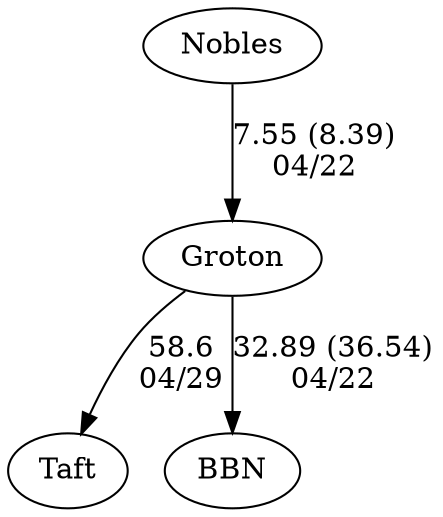 digraph boys4foursGroton {Groton [URL="boys4foursGrotonGroton.html"];Taft [URL="boys4foursGrotonTaft.html"];BBN [URL="boys4foursGrotonBBN.html"];Nobles [URL="boys4foursGrotonNobles.html"];Groton -> Taft[label="58.6
04/29", weight="42", tooltip="NEIRA Boys Fours,Pomfret v. Groton, Taft			
Distance: 1500M Conditions: No current. Occasional gusty cross/side wind of ~8-13 MPH throughout the races. Winds may have picked up just a bit as races progressed but it was variable throughout. Comments: Races alternated with girls. Order of boys races: B3, B4, B5, B2, B1.
None", URL="http://www.row2k.com/results/resultspage.cfm?UID=06436C78C6DB17E1D158607A2B127B2B&cat=1", random="random"]; 
Nobles -> Groton[label="7.55 (8.39)
04/22", weight="93", tooltip="NEIRA Boys Fours,BB&N boys vs Groton, Nobles			
Distance: 1350m Conditions: moderate cross from port, slightly head
Coming from Cambridge meant course was sheltered and had mostly flat water Comments: BB&Ns 4th boat popped an oarlock and lost the oar at about 750m down, forcing them to come to a complete stop to replace the oar before continuing
None", URL="http://www.row2k.com/results/resultspage.cfm?UID=5ADF955E3E04E3F90ADAD1AA29C35140&cat=1", random="random"]; 
Groton -> BBN[label="32.89 (36.54)
04/22", weight="68", tooltip="NEIRA Boys Fours,BB&N boys vs Groton, Nobles			
Distance: 1350m Conditions: moderate cross from port, slightly head
Coming from Cambridge meant course was sheltered and had mostly flat water Comments: BB&Ns 4th boat popped an oarlock and lost the oar at about 750m down, forcing them to come to a complete stop to replace the oar before continuing
None", URL="http://www.row2k.com/results/resultspage.cfm?UID=5ADF955E3E04E3F90ADAD1AA29C35140&cat=1", random="random"]}